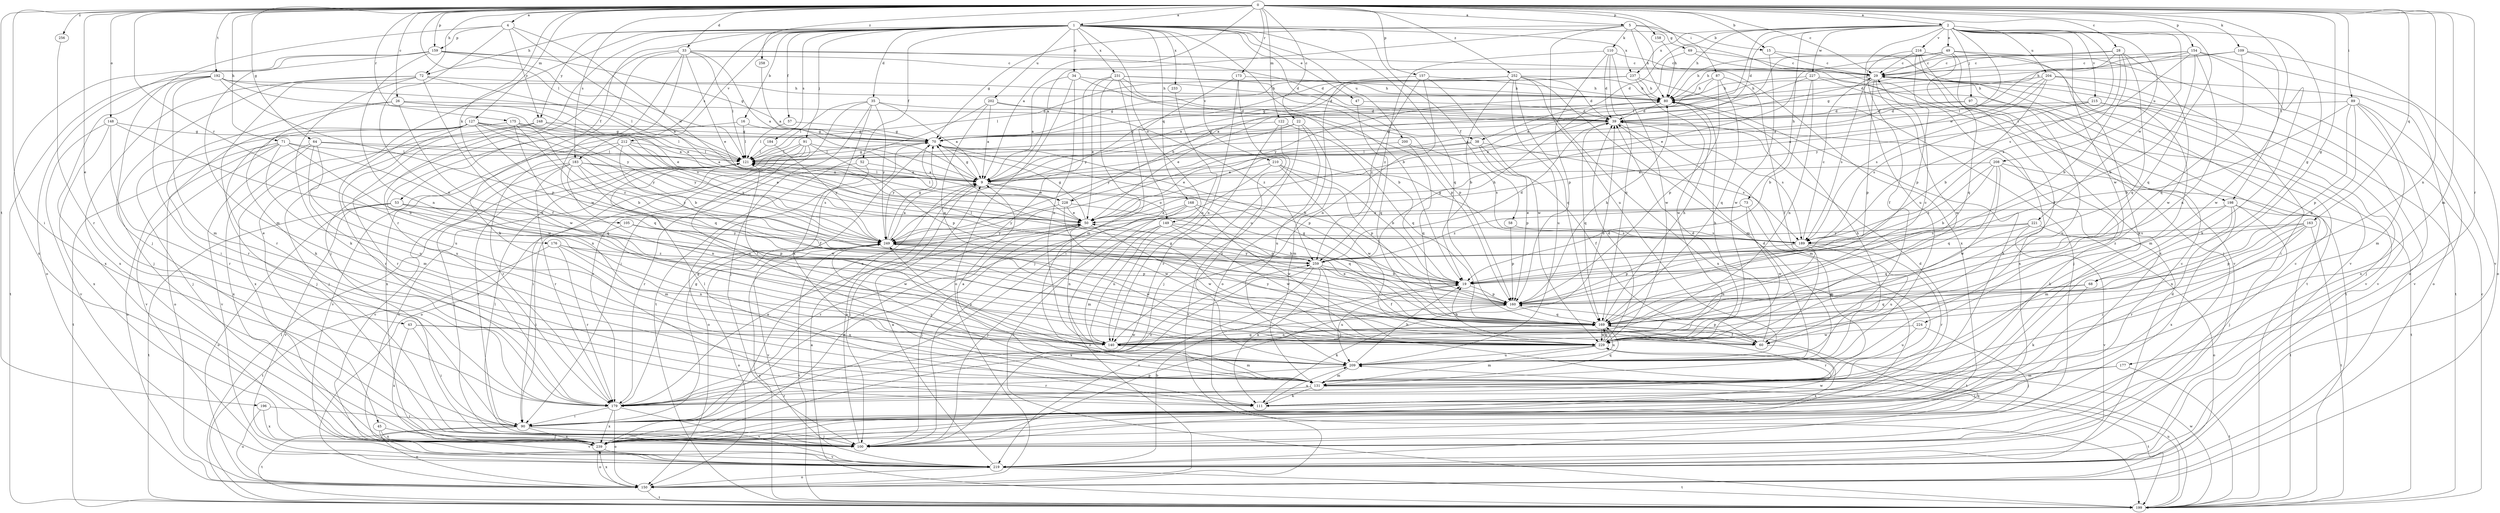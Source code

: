 strict digraph  {
0;
1;
2;
4;
5;
9;
15;
16;
19;
22;
26;
28;
29;
33;
34;
35;
38;
39;
43;
45;
47;
49;
50;
52;
53;
57;
58;
60;
64;
68;
69;
70;
71;
72;
73;
80;
87;
89;
90;
91;
97;
100;
105;
109;
110;
111;
121;
122;
127;
131;
140;
148;
149;
150;
154;
157;
158;
159;
160;
163;
168;
169;
173;
175;
176;
177;
179;
183;
184;
189;
192;
196;
198;
199;
200;
202;
204;
208;
209;
210;
212;
215;
216;
219;
221;
224;
227;
228;
229;
231;
233;
237;
239;
248;
249;
252;
256;
258;
259;
0 -> 1  [label=a];
0 -> 2  [label=a];
0 -> 4  [label=a];
0 -> 5  [label=a];
0 -> 9  [label=a];
0 -> 15  [label=b];
0 -> 22  [label=c];
0 -> 26  [label=c];
0 -> 28  [label=c];
0 -> 29  [label=c];
0 -> 33  [label=d];
0 -> 43  [label=e];
0 -> 64  [label=g];
0 -> 68  [label=g];
0 -> 71  [label=h];
0 -> 72  [label=h];
0 -> 87  [label=i];
0 -> 89  [label=i];
0 -> 90  [label=i];
0 -> 105  [label=k];
0 -> 109  [label=k];
0 -> 121  [label=l];
0 -> 122  [label=m];
0 -> 127  [label=m];
0 -> 131  [label=m];
0 -> 140  [label=n];
0 -> 148  [label=o];
0 -> 154  [label=p];
0 -> 157  [label=p];
0 -> 158  [label=p];
0 -> 159  [label=p];
0 -> 163  [label=q];
0 -> 173  [label=r];
0 -> 175  [label=r];
0 -> 176  [label=r];
0 -> 177  [label=r];
0 -> 183  [label=s];
0 -> 192  [label=t];
0 -> 196  [label=t];
0 -> 198  [label=t];
0 -> 252  [label=z];
0 -> 256  [label=z];
0 -> 258  [label=z];
1 -> 15  [label=b];
1 -> 16  [label=b];
1 -> 19  [label=b];
1 -> 34  [label=d];
1 -> 35  [label=d];
1 -> 38  [label=d];
1 -> 45  [label=e];
1 -> 47  [label=e];
1 -> 52  [label=f];
1 -> 53  [label=f];
1 -> 57  [label=f];
1 -> 58  [label=f];
1 -> 72  [label=h];
1 -> 91  [label=j];
1 -> 149  [label=o];
1 -> 168  [label=q];
1 -> 169  [label=q];
1 -> 179  [label=r];
1 -> 183  [label=s];
1 -> 184  [label=s];
1 -> 200  [label=u];
1 -> 202  [label=u];
1 -> 210  [label=v];
1 -> 212  [label=v];
1 -> 231  [label=x];
1 -> 233  [label=x];
1 -> 237  [label=x];
1 -> 248  [label=y];
2 -> 38  [label=d];
2 -> 39  [label=d];
2 -> 49  [label=e];
2 -> 50  [label=e];
2 -> 68  [label=g];
2 -> 73  [label=h];
2 -> 80  [label=h];
2 -> 97  [label=j];
2 -> 169  [label=q];
2 -> 189  [label=s];
2 -> 204  [label=u];
2 -> 208  [label=u];
2 -> 209  [label=u];
2 -> 215  [label=v];
2 -> 216  [label=v];
2 -> 221  [label=w];
2 -> 224  [label=w];
2 -> 227  [label=w];
2 -> 228  [label=w];
2 -> 237  [label=x];
4 -> 50  [label=e];
4 -> 100  [label=j];
4 -> 140  [label=n];
4 -> 159  [label=p];
4 -> 228  [label=w];
4 -> 248  [label=y];
5 -> 9  [label=a];
5 -> 69  [label=g];
5 -> 70  [label=g];
5 -> 80  [label=h];
5 -> 110  [label=k];
5 -> 198  [label=t];
5 -> 209  [label=u];
5 -> 239  [label=x];
9 -> 70  [label=g];
9 -> 100  [label=j];
9 -> 121  [label=l];
9 -> 149  [label=o];
9 -> 228  [label=w];
15 -> 29  [label=c];
15 -> 199  [label=t];
15 -> 229  [label=w];
16 -> 70  [label=g];
16 -> 121  [label=l];
16 -> 239  [label=x];
19 -> 160  [label=p];
19 -> 209  [label=u];
22 -> 70  [label=g];
22 -> 131  [label=m];
22 -> 199  [label=t];
22 -> 209  [label=u];
22 -> 249  [label=y];
26 -> 39  [label=d];
26 -> 50  [label=e];
26 -> 111  [label=k];
26 -> 179  [label=r];
26 -> 189  [label=s];
26 -> 229  [label=w];
28 -> 19  [label=b];
28 -> 29  [label=c];
28 -> 80  [label=h];
28 -> 121  [label=l];
28 -> 169  [label=q];
28 -> 189  [label=s];
28 -> 229  [label=w];
29 -> 80  [label=h];
29 -> 160  [label=p];
29 -> 189  [label=s];
29 -> 199  [label=t];
29 -> 229  [label=w];
33 -> 9  [label=a];
33 -> 29  [label=c];
33 -> 39  [label=d];
33 -> 50  [label=e];
33 -> 100  [label=j];
33 -> 111  [label=k];
33 -> 121  [label=l];
33 -> 209  [label=u];
33 -> 229  [label=w];
34 -> 9  [label=a];
34 -> 80  [label=h];
34 -> 140  [label=n];
34 -> 150  [label=o];
34 -> 160  [label=p];
35 -> 9  [label=a];
35 -> 39  [label=d];
35 -> 90  [label=i];
35 -> 100  [label=j];
35 -> 111  [label=k];
35 -> 121  [label=l];
35 -> 249  [label=y];
38 -> 50  [label=e];
38 -> 60  [label=f];
38 -> 121  [label=l];
38 -> 160  [label=p];
38 -> 189  [label=s];
39 -> 70  [label=g];
39 -> 131  [label=m];
39 -> 169  [label=q];
39 -> 189  [label=s];
43 -> 90  [label=i];
43 -> 140  [label=n];
43 -> 229  [label=w];
43 -> 239  [label=x];
45 -> 100  [label=j];
45 -> 219  [label=v];
45 -> 239  [label=x];
47 -> 39  [label=d];
47 -> 169  [label=q];
49 -> 29  [label=c];
49 -> 50  [label=e];
49 -> 60  [label=f];
49 -> 80  [label=h];
49 -> 111  [label=k];
49 -> 121  [label=l];
49 -> 150  [label=o];
49 -> 169  [label=q];
50 -> 70  [label=g];
50 -> 100  [label=j];
50 -> 140  [label=n];
50 -> 179  [label=r];
50 -> 229  [label=w];
50 -> 249  [label=y];
52 -> 9  [label=a];
52 -> 150  [label=o];
52 -> 179  [label=r];
53 -> 50  [label=e];
53 -> 131  [label=m];
53 -> 150  [label=o];
53 -> 160  [label=p];
53 -> 199  [label=t];
53 -> 219  [label=v];
57 -> 70  [label=g];
57 -> 121  [label=l];
58 -> 160  [label=p];
58 -> 189  [label=s];
60 -> 39  [label=d];
60 -> 70  [label=g];
60 -> 160  [label=p];
60 -> 239  [label=x];
64 -> 9  [label=a];
64 -> 121  [label=l];
64 -> 131  [label=m];
64 -> 209  [label=u];
64 -> 219  [label=v];
64 -> 239  [label=x];
68 -> 111  [label=k];
68 -> 160  [label=p];
68 -> 169  [label=q];
69 -> 29  [label=c];
69 -> 219  [label=v];
69 -> 249  [label=y];
70 -> 121  [label=l];
70 -> 160  [label=p];
70 -> 249  [label=y];
71 -> 121  [label=l];
71 -> 140  [label=n];
71 -> 150  [label=o];
71 -> 169  [label=q];
71 -> 199  [label=t];
71 -> 209  [label=u];
71 -> 219  [label=v];
72 -> 50  [label=e];
72 -> 60  [label=f];
72 -> 80  [label=h];
72 -> 100  [label=j];
72 -> 111  [label=k];
72 -> 179  [label=r];
72 -> 239  [label=x];
73 -> 50  [label=e];
73 -> 131  [label=m];
73 -> 229  [label=w];
73 -> 259  [label=z];
80 -> 39  [label=d];
80 -> 50  [label=e];
80 -> 111  [label=k];
87 -> 9  [label=a];
87 -> 60  [label=f];
87 -> 80  [label=h];
87 -> 160  [label=p];
87 -> 169  [label=q];
89 -> 19  [label=b];
89 -> 39  [label=d];
89 -> 131  [label=m];
89 -> 160  [label=p];
89 -> 169  [label=q];
89 -> 219  [label=v];
89 -> 239  [label=x];
90 -> 70  [label=g];
90 -> 100  [label=j];
90 -> 150  [label=o];
90 -> 199  [label=t];
90 -> 229  [label=w];
90 -> 239  [label=x];
91 -> 19  [label=b];
91 -> 90  [label=i];
91 -> 121  [label=l];
91 -> 150  [label=o];
91 -> 160  [label=p];
91 -> 179  [label=r];
91 -> 209  [label=u];
97 -> 9  [label=a];
97 -> 39  [label=d];
97 -> 209  [label=u];
97 -> 219  [label=v];
100 -> 9  [label=a];
100 -> 29  [label=c];
100 -> 121  [label=l];
100 -> 160  [label=p];
105 -> 90  [label=i];
105 -> 229  [label=w];
105 -> 249  [label=y];
109 -> 29  [label=c];
109 -> 80  [label=h];
109 -> 150  [label=o];
109 -> 169  [label=q];
109 -> 229  [label=w];
110 -> 29  [label=c];
110 -> 39  [label=d];
110 -> 160  [label=p];
110 -> 169  [label=q];
110 -> 229  [label=w];
110 -> 259  [label=z];
111 -> 39  [label=d];
111 -> 121  [label=l];
111 -> 209  [label=u];
121 -> 9  [label=a];
121 -> 70  [label=g];
121 -> 90  [label=i];
121 -> 219  [label=v];
122 -> 70  [label=g];
122 -> 100  [label=j];
122 -> 169  [label=q];
122 -> 179  [label=r];
127 -> 9  [label=a];
127 -> 19  [label=b];
127 -> 70  [label=g];
127 -> 100  [label=j];
127 -> 150  [label=o];
127 -> 169  [label=q];
127 -> 179  [label=r];
127 -> 209  [label=u];
127 -> 249  [label=y];
131 -> 9  [label=a];
131 -> 111  [label=k];
131 -> 169  [label=q];
131 -> 179  [label=r];
131 -> 199  [label=t];
131 -> 249  [label=y];
140 -> 39  [label=d];
140 -> 121  [label=l];
140 -> 131  [label=m];
140 -> 169  [label=q];
148 -> 70  [label=g];
148 -> 179  [label=r];
148 -> 219  [label=v];
148 -> 229  [label=w];
148 -> 239  [label=x];
149 -> 19  [label=b];
149 -> 100  [label=j];
149 -> 131  [label=m];
149 -> 140  [label=n];
149 -> 189  [label=s];
149 -> 229  [label=w];
150 -> 199  [label=t];
150 -> 239  [label=x];
154 -> 19  [label=b];
154 -> 29  [label=c];
154 -> 39  [label=d];
154 -> 70  [label=g];
154 -> 111  [label=k];
154 -> 140  [label=n];
154 -> 219  [label=v];
154 -> 249  [label=y];
157 -> 80  [label=h];
157 -> 140  [label=n];
157 -> 150  [label=o];
157 -> 229  [label=w];
157 -> 259  [label=z];
158 -> 80  [label=h];
159 -> 29  [label=c];
159 -> 70  [label=g];
159 -> 121  [label=l];
159 -> 131  [label=m];
159 -> 140  [label=n];
159 -> 150  [label=o];
159 -> 239  [label=x];
160 -> 80  [label=h];
160 -> 111  [label=k];
160 -> 169  [label=q];
163 -> 140  [label=n];
163 -> 160  [label=p];
163 -> 179  [label=r];
163 -> 189  [label=s];
163 -> 199  [label=t];
163 -> 259  [label=z];
168 -> 50  [label=e];
168 -> 90  [label=i];
168 -> 150  [label=o];
168 -> 169  [label=q];
168 -> 229  [label=w];
169 -> 29  [label=c];
169 -> 50  [label=e];
169 -> 60  [label=f];
169 -> 70  [label=g];
169 -> 80  [label=h];
169 -> 140  [label=n];
169 -> 179  [label=r];
169 -> 209  [label=u];
169 -> 229  [label=w];
169 -> 249  [label=y];
173 -> 80  [label=h];
173 -> 90  [label=i];
173 -> 140  [label=n];
173 -> 209  [label=u];
175 -> 19  [label=b];
175 -> 70  [label=g];
175 -> 100  [label=j];
175 -> 121  [label=l];
175 -> 169  [label=q];
175 -> 259  [label=z];
176 -> 140  [label=n];
176 -> 160  [label=p];
176 -> 179  [label=r];
176 -> 199  [label=t];
176 -> 259  [label=z];
177 -> 90  [label=i];
177 -> 131  [label=m];
177 -> 199  [label=t];
179 -> 50  [label=e];
179 -> 70  [label=g];
179 -> 90  [label=i];
179 -> 150  [label=o];
179 -> 219  [label=v];
179 -> 239  [label=x];
179 -> 259  [label=z];
183 -> 9  [label=a];
183 -> 100  [label=j];
183 -> 140  [label=n];
183 -> 179  [label=r];
183 -> 189  [label=s];
183 -> 219  [label=v];
183 -> 229  [label=w];
183 -> 249  [label=y];
184 -> 121  [label=l];
184 -> 249  [label=y];
189 -> 29  [label=c];
189 -> 70  [label=g];
189 -> 140  [label=n];
189 -> 160  [label=p];
189 -> 179  [label=r];
189 -> 209  [label=u];
192 -> 80  [label=h];
192 -> 90  [label=i];
192 -> 121  [label=l];
192 -> 131  [label=m];
192 -> 160  [label=p];
192 -> 199  [label=t];
192 -> 239  [label=x];
192 -> 249  [label=y];
196 -> 90  [label=i];
196 -> 150  [label=o];
196 -> 239  [label=x];
198 -> 50  [label=e];
198 -> 90  [label=i];
198 -> 100  [label=j];
198 -> 131  [label=m];
198 -> 199  [label=t];
198 -> 239  [label=x];
199 -> 9  [label=a];
199 -> 29  [label=c];
199 -> 121  [label=l];
199 -> 209  [label=u];
199 -> 229  [label=w];
199 -> 249  [label=y];
200 -> 121  [label=l];
200 -> 169  [label=q];
200 -> 189  [label=s];
202 -> 9  [label=a];
202 -> 39  [label=d];
202 -> 169  [label=q];
202 -> 199  [label=t];
202 -> 259  [label=z];
204 -> 9  [label=a];
204 -> 19  [label=b];
204 -> 80  [label=h];
204 -> 90  [label=i];
204 -> 150  [label=o];
204 -> 189  [label=s];
208 -> 9  [label=a];
208 -> 19  [label=b];
208 -> 111  [label=k];
208 -> 169  [label=q];
208 -> 199  [label=t];
208 -> 229  [label=w];
208 -> 259  [label=z];
209 -> 19  [label=b];
209 -> 39  [label=d];
209 -> 80  [label=h];
209 -> 131  [label=m];
209 -> 179  [label=r];
209 -> 249  [label=y];
210 -> 9  [label=a];
210 -> 19  [label=b];
210 -> 160  [label=p];
210 -> 199  [label=t];
210 -> 229  [label=w];
212 -> 50  [label=e];
212 -> 60  [label=f];
212 -> 121  [label=l];
212 -> 179  [label=r];
212 -> 219  [label=v];
212 -> 249  [label=y];
215 -> 9  [label=a];
215 -> 39  [label=d];
215 -> 100  [label=j];
215 -> 131  [label=m];
215 -> 189  [label=s];
215 -> 219  [label=v];
216 -> 29  [label=c];
216 -> 60  [label=f];
216 -> 100  [label=j];
216 -> 160  [label=p];
216 -> 219  [label=v];
216 -> 239  [label=x];
219 -> 9  [label=a];
219 -> 19  [label=b];
219 -> 39  [label=d];
219 -> 150  [label=o];
219 -> 169  [label=q];
219 -> 199  [label=t];
221 -> 150  [label=o];
221 -> 169  [label=q];
221 -> 189  [label=s];
221 -> 219  [label=v];
221 -> 249  [label=y];
224 -> 100  [label=j];
224 -> 209  [label=u];
224 -> 229  [label=w];
227 -> 19  [label=b];
227 -> 50  [label=e];
227 -> 80  [label=h];
227 -> 140  [label=n];
227 -> 199  [label=t];
227 -> 239  [label=x];
228 -> 50  [label=e];
228 -> 80  [label=h];
228 -> 121  [label=l];
228 -> 160  [label=p];
228 -> 229  [label=w];
228 -> 249  [label=y];
229 -> 19  [label=b];
229 -> 39  [label=d];
229 -> 80  [label=h];
229 -> 131  [label=m];
229 -> 169  [label=q];
229 -> 209  [label=u];
231 -> 19  [label=b];
231 -> 39  [label=d];
231 -> 50  [label=e];
231 -> 80  [label=h];
231 -> 100  [label=j];
231 -> 131  [label=m];
231 -> 160  [label=p];
231 -> 239  [label=x];
233 -> 140  [label=n];
237 -> 9  [label=a];
237 -> 70  [label=g];
237 -> 80  [label=h];
237 -> 100  [label=j];
237 -> 121  [label=l];
237 -> 229  [label=w];
239 -> 29  [label=c];
239 -> 50  [label=e];
239 -> 150  [label=o];
239 -> 219  [label=v];
248 -> 70  [label=g];
248 -> 100  [label=j];
248 -> 179  [label=r];
248 -> 239  [label=x];
248 -> 249  [label=y];
249 -> 9  [label=a];
249 -> 70  [label=g];
249 -> 150  [label=o];
249 -> 199  [label=t];
249 -> 219  [label=v];
249 -> 229  [label=w];
249 -> 259  [label=z];
252 -> 19  [label=b];
252 -> 39  [label=d];
252 -> 70  [label=g];
252 -> 80  [label=h];
252 -> 131  [label=m];
252 -> 169  [label=q];
252 -> 209  [label=u];
252 -> 239  [label=x];
252 -> 249  [label=y];
256 -> 179  [label=r];
258 -> 9  [label=a];
259 -> 19  [label=b];
259 -> 39  [label=d];
259 -> 60  [label=f];
259 -> 80  [label=h];
259 -> 111  [label=k];
259 -> 121  [label=l];
259 -> 199  [label=t];
259 -> 219  [label=v];
259 -> 239  [label=x];
259 -> 249  [label=y];
}
